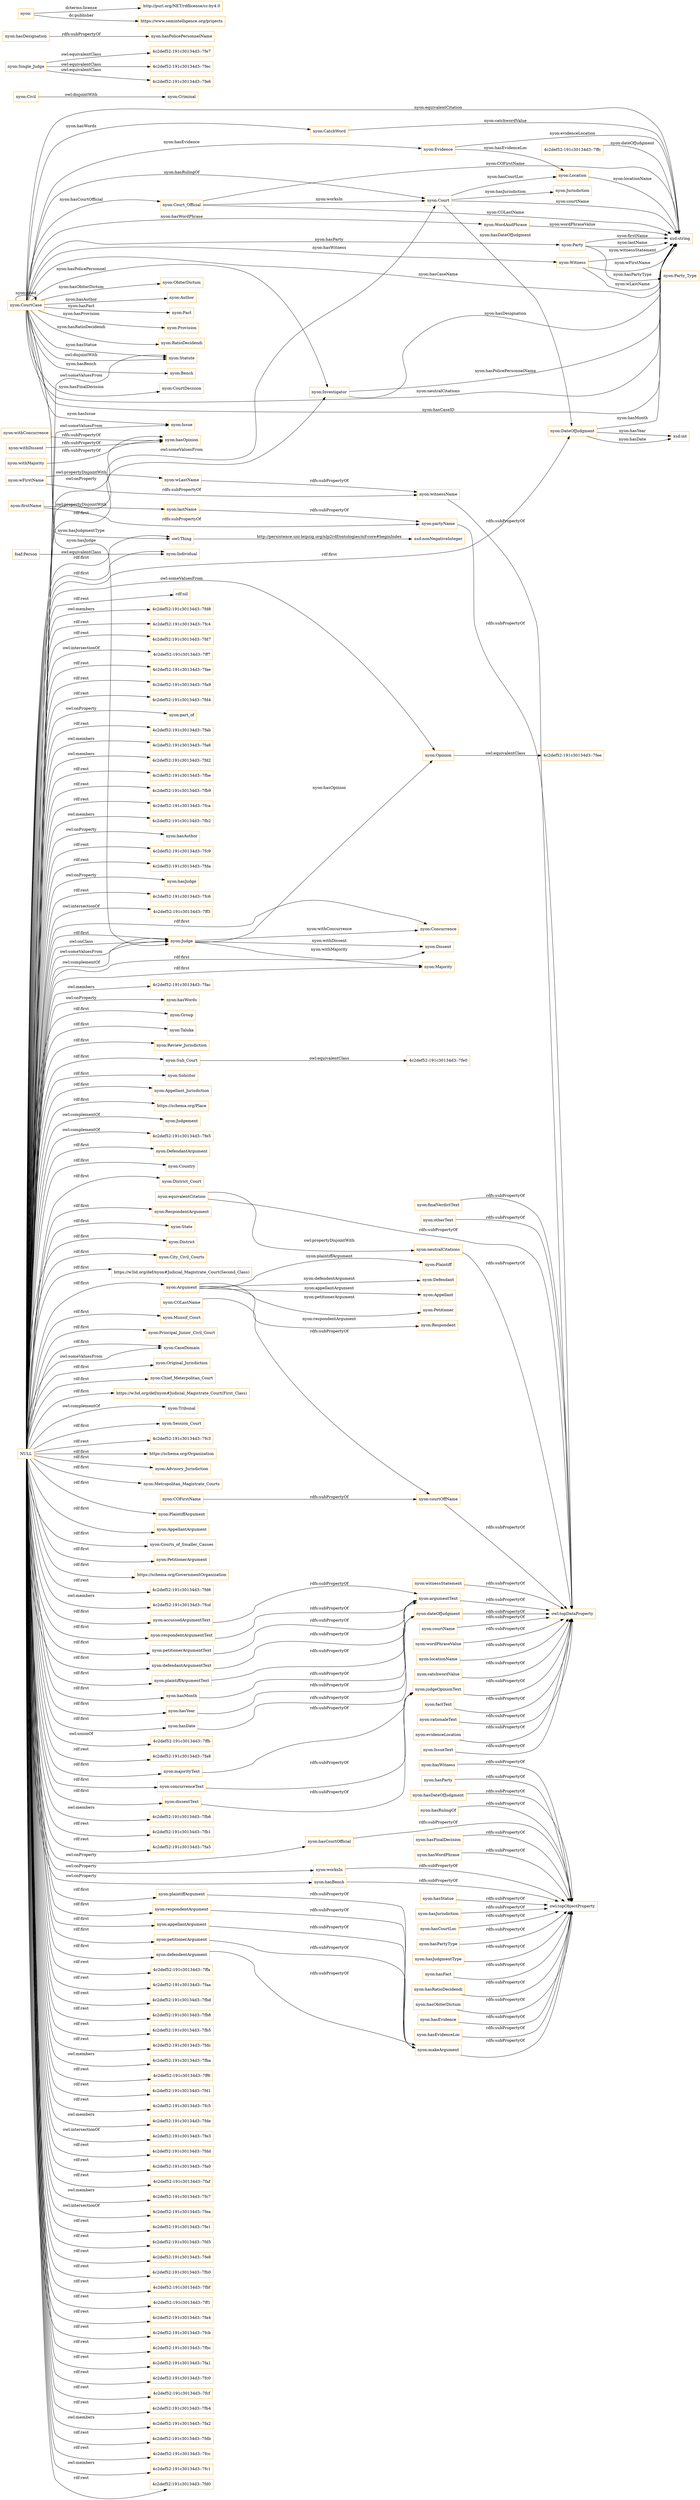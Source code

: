 digraph ar2dtool_diagram { 
rankdir=LR;
size="1501"
node [shape = rectangle, color="orange"]; "4c2def52:191c30134d3:-7ffc" "nyon:Issue" "nyon:Group" "nyon:Taluka" "nyon:Civil" "nyon:Review_Jurisdiction" "nyon:Sub_Court" "nyon:ObiterDictum" "nyon:Solicitor" "nyon:Appellant_Jurisdiction" "nyon:Jurisdiction" "https://schema.org/Place" "4c2def52:191c30134d3:-7fe7" "nyon:Evidence" "4c2def52:191c30134d3:-7fec" "nyon:Opinion" "nyon:Judgement" "nyon:Author" "nyon:CatchWord" "nyon:Plaintiff" "nyon:Court_Official" "nyon:WordAndPhrase" "4c2def52:191c30134d3:-7fe5" "nyon:DefendantArgument" "nyon:Country" "nyon:DateOfJudgment" "foaf:Person" "4c2def52:191c30134d3:-7fe0" "nyon:Party_Type" "nyon:Concurrence" "nyon:Fact" "nyon:District_Court" "nyon:RespondentArgument" "nyon:State" "nyon:Party" "nyon:District" "nyon:Provision" "nyon:Majority" "nyon:City_Civil_Courts" "nyon:Single_Judge" "https://w3id.org/def/nyon#Judicial_Magistrate_Court(Second_Class)" "nyon:Munsif_Court" "nyon:Principal_Junior_Civil_Court" "nyon:CaseDomain" "nyon:Original_Jurisdiction" "nyon:Chief_Meterpolitan_Court" "https://w3id.org/def/nyon#Judicial_Magistrate_Court(First_Class)" "nyon:RatioDecidendi" "nyon:Defendant" "nyon:Investigator" "nyon:Criminal" "nyon:Tribunal" "nyon:Session_Court" "nyon:Individual" "https://schema.org/Organization" "nyon:Appellant" "nyon:Advisory_Jurisdiction" "nyon:Court" "nyon:Statute" "4c2def52:191c30134d3:-7fee" "nyon:Witness" "nyon:Bench" "nyon:Metropolitan_Magistrate_Courts" "nyon:Judge" "nyon:CourtCase" "nyon:Petitioner" "nyon:Dissent" "nyon:Argument" "nyon:PlaintiffArgument" "nyon:AppellantArgument" "nyon:Location" "nyon:Courts_of_Smaller_Causes" "4c2def52:191c30134d3:-7fe6" "nyon:PetitionerArgument" "https://schema.org/GovernmentOrganization" "nyon:CourtDecision" "nyon:Respondent" ; /*classes style*/
	"nyon:witnessName" -> "owl:topDataProperty" [ label = "rdfs:subPropertyOf" ];
	"nyon:witnessStatement" -> "owl:topDataProperty" [ label = "rdfs:subPropertyOf" ];
	"nyon:defendantArgumentText" -> "nyon:argumentText" [ label = "rdfs:subPropertyOf" ];
	"nyon:wLastName" -> "nyon:witnessName" [ label = "rdfs:subPropertyOf" ];
	"nyon:withMajority" -> "nyon:hasOpinion" [ label = "rdfs:subPropertyOf" ];
	"nyon:equivalentCitation" -> "nyon:neutralCitations" [ label = "owl:propertyDisjointWith" ];
	"nyon:equivalentCitation" -> "owl:topDataProperty" [ label = "rdfs:subPropertyOf" ];
	"nyon:CourtCase" -> "nyon:Statute" [ label = "owl:disjointWith" ];
	"nyon:dateOfJudgment" -> "owl:topDataProperty" [ label = "rdfs:subPropertyOf" ];
	"nyon:hasYear" -> "nyon:dateOfJudgment" [ label = "rdfs:subPropertyOf" ];
	"nyon:partyName" -> "owl:topDataProperty" [ label = "rdfs:subPropertyOf" ];
	"nyon:courtOffName" -> "owl:topDataProperty" [ label = "rdfs:subPropertyOf" ];
	"nyon:courtName" -> "owl:topDataProperty" [ label = "rdfs:subPropertyOf" ];
	"nyon:Opinion" -> "4c2def52:191c30134d3:-7fee" [ label = "owl:equivalentClass" ];
	"nyon:plaintiffArgument" -> "nyon:makeArgument" [ label = "rdfs:subPropertyOf" ];
	"nyon:Sub_Court" -> "4c2def52:191c30134d3:-7fe0" [ label = "owl:equivalentClass" ];
	"nyon:hasDesignation" -> "nyon:hasPolicePersonnelName" [ label = "rdfs:subPropertyOf" ];
	"nyon:hasWitness" -> "owl:topObjectProperty" [ label = "rdfs:subPropertyOf" ];
	"nyon:Civil" -> "nyon:Criminal" [ label = "owl:disjointWith" ];
	"nyon:wordPhraseValue" -> "owl:topDataProperty" [ label = "rdfs:subPropertyOf" ];
	"nyon:locationName" -> "owl:topDataProperty" [ label = "rdfs:subPropertyOf" ];
	"nyon:hasParty" -> "owl:topObjectProperty" [ label = "rdfs:subPropertyOf" ];
	"nyon:hasDateOfJudgment" -> "owl:topObjectProperty" [ label = "rdfs:subPropertyOf" ];
	"nyon:hasRulingOf" -> "owl:topObjectProperty" [ label = "rdfs:subPropertyOf" ];
	"nyon:catchwordValue" -> "owl:topDataProperty" [ label = "rdfs:subPropertyOf" ];
	"nyon:hasCourtOfficial" -> "owl:topObjectProperty" [ label = "rdfs:subPropertyOf" ];
	"nyon:concurrenceText" -> "nyon:judgeOpinionText" [ label = "rdfs:subPropertyOf" ];
	"nyon:makeArgument" -> "owl:topObjectProperty" [ label = "rdfs:subPropertyOf" ];
	"nyon:hasFinalDecision" -> "owl:topObjectProperty" [ label = "rdfs:subPropertyOf" ];
	"nyon:factText" -> "owl:topDataProperty" [ label = "rdfs:subPropertyOf" ];
	"nyon:lastName" -> "nyon:partyName" [ label = "rdfs:subPropertyOf" ];
	"nyon:respondentArgument" -> "nyon:makeArgument" [ label = "rdfs:subPropertyOf" ];
	"nyon:hasWordPhrase" -> "owl:topObjectProperty" [ label = "rdfs:subPropertyOf" ];
	"NULL" -> "4c2def52:191c30134d3:-7ffa" [ label = "rdf:rest" ];
	"NULL" -> "4c2def52:191c30134d3:-7faa" [ label = "rdf:rest" ];
	"NULL" -> "nyon:dissentText" [ label = "rdf:first" ];
	"NULL" -> "nyon:District" [ label = "rdf:first" ];
	"NULL" -> "4c2def52:191c30134d3:-7fbd" [ label = "rdf:rest" ];
	"NULL" -> "nyon:Judge" [ label = "owl:onClass" ];
	"NULL" -> "4c2def52:191c30134d3:-7fb8" [ label = "rdf:rest" ];
	"NULL" -> "nyon:hasOpinion" [ label = "owl:onProperty" ];
	"NULL" -> "nyon:Judgement" [ label = "owl:complementOf" ];
	"NULL" -> "nyon:plaintiffArgument" [ label = "rdf:first" ];
	"NULL" -> "4c2def52:191c30134d3:-7fb5" [ label = "rdf:rest" ];
	"NULL" -> "4c2def52:191c30134d3:-7fdc" [ label = "rdf:rest" ];
	"NULL" -> "4c2def52:191c30134d3:-7fba" [ label = "owl:members" ];
	"NULL" -> "4c2def52:191c30134d3:-7ff6" [ label = "rdf:rest" ];
	"NULL" -> "nyon:Chief_Meterpolitan_Court" [ label = "rdf:first" ];
	"NULL" -> "nyon:defendantArgumentText" [ label = "rdf:first" ];
	"NULL" -> "nyon:hasYear" [ label = "rdf:first" ];
	"NULL" -> "nyon:Judge" [ label = "owl:someValuesFrom" ];
	"NULL" -> "4c2def52:191c30134d3:-7fd1" [ label = "rdf:rest" ];
	"NULL" -> "nyon:District_Court" [ label = "rdf:first" ];
	"NULL" -> "4c2def52:191c30134d3:-7fc5" [ label = "rdf:rest" ];
	"NULL" -> "nyon:Judge" [ label = "owl:complementOf" ];
	"NULL" -> "nyon:PetitionerArgument" [ label = "rdf:first" ];
	"NULL" -> "nyon:Principal_Junior_Civil_Court" [ label = "rdf:first" ];
	"NULL" -> "4c2def52:191c30134d3:-7fde" [ label = "owl:members" ];
	"NULL" -> "nyon:plaintiffArgumentText" [ label = "rdf:first" ];
	"NULL" -> "4c2def52:191c30134d3:-7fe3" [ label = "owl:intersectionOf" ];
	"NULL" -> "nyon:Issue" [ label = "owl:someValuesFrom" ];
	"NULL" -> "4c2def52:191c30134d3:-7fdd" [ label = "rdf:rest" ];
	"NULL" -> "4c2def52:191c30134d3:-7fa0" [ label = "rdf:rest" ];
	"NULL" -> "nyon:Taluka" [ label = "rdf:first" ];
	"NULL" -> "nyon:Majority" [ label = "rdf:first" ];
	"NULL" -> "4c2def52:191c30134d3:-7faf" [ label = "rdf:rest" ];
	"NULL" -> "nyon:Investigator" [ label = "rdf:first" ];
	"NULL" -> "4c2def52:191c30134d3:-7fc7" [ label = "owl:members" ];
	"NULL" -> "4c2def52:191c30134d3:-7fea" [ label = "owl:intersectionOf" ];
	"NULL" -> "4c2def52:191c30134d3:-7fe1" [ label = "rdf:rest" ];
	"NULL" -> "https://w3id.org/def/nyon#Judicial_Magistrate_Court(Second_Class)" [ label = "rdf:first" ];
	"NULL" -> "4c2def52:191c30134d3:-7fd5" [ label = "rdf:rest" ];
	"NULL" -> "nyon:appellantArgument" [ label = "rdf:first" ];
	"NULL" -> "nyon:majorityText" [ label = "rdf:first" ];
	"NULL" -> "nyon:respondentArgument" [ label = "rdf:first" ];
	"NULL" -> "4c2def52:191c30134d3:-7fe8" [ label = "rdf:rest" ];
	"NULL" -> "nyon:hasCourtOfficial" [ label = "owl:onProperty" ];
	"NULL" -> "4c2def52:191c30134d3:-7fb0" [ label = "rdf:rest" ];
	"NULL" -> "4c2def52:191c30134d3:-7fbf" [ label = "rdf:rest" ];
	"NULL" -> "nyon:worksIn" [ label = "owl:onProperty" ];
	"NULL" -> "4c2def52:191c30134d3:-7ff1" [ label = "rdf:rest" ];
	"NULL" -> "nyon:Opinion" [ label = "owl:someValuesFrom" ];
	"NULL" -> "4c2def52:191c30134d3:-7fa4" [ label = "rdf:rest" ];
	"NULL" -> "nyon:petitionerArgument" [ label = "rdf:first" ];
	"NULL" -> "4c2def52:191c30134d3:-7fcb" [ label = "rdf:rest" ];
	"NULL" -> "nyon:DefendantArgument" [ label = "rdf:first" ];
	"NULL" -> "nyon:PlaintiffArgument" [ label = "rdf:first" ];
	"NULL" -> "4c2def52:191c30134d3:-7fbc" [ label = "rdf:rest" ];
	"NULL" -> "nyon:accussedArgumentText" [ label = "rdf:first" ];
	"NULL" -> "4c2def52:191c30134d3:-7fa1" [ label = "rdf:rest" ];
	"NULL" -> "nyon:defendentArgument" [ label = "rdf:first" ];
	"NULL" -> "nyon:Individual" [ label = "rdf:first" ];
	"NULL" -> "4c2def52:191c30134d3:-7fc0" [ label = "rdf:rest" ];
	"NULL" -> "4c2def52:191c30134d3:-7fcf" [ label = "rdf:rest" ];
	"NULL" -> "nyon:CaseDomain" [ label = "rdf:first" ];
	"NULL" -> "4c2def52:191c30134d3:-7fb4" [ label = "rdf:rest" ];
	"NULL" -> "4c2def52:191c30134d3:-7fa2" [ label = "owl:members" ];
	"NULL" -> "4c2def52:191c30134d3:-7fdb" [ label = "rdf:rest" ];
	"NULL" -> "nyon:Dissent" [ label = "rdf:first" ];
	"NULL" -> "4c2def52:191c30134d3:-7fcc" [ label = "rdf:rest" ];
	"NULL" -> "4c2def52:191c30134d3:-7fc1" [ label = "owl:members" ];
	"NULL" -> "nyon:Munsif_Court" [ label = "rdf:first" ];
	"NULL" -> "nyon:CaseDomain" [ label = "owl:someValuesFrom" ];
	"NULL" -> "nyon:Solicitor" [ label = "rdf:first" ];
	"NULL" -> "4c2def52:191c30134d3:-7fd0" [ label = "rdf:rest" ];
	"NULL" -> "rdf:nil" [ label = "rdf:rest" ];
	"NULL" -> "https://schema.org/Organization" [ label = "rdf:first" ];
	"NULL" -> "4c2def52:191c30134d3:-7fd8" [ label = "owl:members" ];
	"NULL" -> "nyon:respondentArgumentText" [ label = "rdf:first" ];
	"NULL" -> "4c2def52:191c30134d3:-7fc4" [ label = "rdf:rest" ];
	"NULL" -> "nyon:Appellant_Jurisdiction" [ label = "rdf:first" ];
	"NULL" -> "4c2def52:191c30134d3:-7fd7" [ label = "rdf:rest" ];
	"NULL" -> "4c2def52:191c30134d3:-7ff7" [ label = "owl:intersectionOf" ];
	"NULL" -> "nyon:hasDate" [ label = "rdf:first" ];
	"NULL" -> "nyon:petitionerArgumentText" [ label = "rdf:first" ];
	"NULL" -> "4c2def52:191c30134d3:-7fae" [ label = "rdf:rest" ];
	"NULL" -> "4c2def52:191c30134d3:-7fa9" [ label = "rdf:rest" ];
	"NULL" -> "nyon:Judge" [ label = "rdf:first" ];
	"NULL" -> "nyon:Courts_of_Smaller_Causes" [ label = "rdf:first" ];
	"NULL" -> "4c2def52:191c30134d3:-7fd4" [ label = "rdf:rest" ];
	"NULL" -> "nyon:part_of" [ label = "owl:onProperty" ];
	"NULL" -> "nyon:Argument" [ label = "rdf:first" ];
	"NULL" -> "4c2def52:191c30134d3:-7fab" [ label = "rdf:rest" ];
	"NULL" -> "4c2def52:191c30134d3:-7fa6" [ label = "owl:members" ];
	"NULL" -> "4c2def52:191c30134d3:-7fd2" [ label = "owl:members" ];
	"NULL" -> "4c2def52:191c30134d3:-7fbe" [ label = "rdf:rest" ];
	"NULL" -> "4c2def52:191c30134d3:-7fb9" [ label = "rdf:rest" ];
	"NULL" -> "owl:Thing" [ label = "rdf:first" ];
	"NULL" -> "nyon:Court" [ label = "owl:someValuesFrom" ];
	"NULL" -> "nyon:Sub_Court" [ label = "rdf:first" ];
	"NULL" -> "4c2def52:191c30134d3:-7fca" [ label = "rdf:rest" ];
	"NULL" -> "nyon:Group" [ label = "rdf:first" ];
	"NULL" -> "4c2def52:191c30134d3:-7fb2" [ label = "owl:members" ];
	"NULL" -> "nyon:DateOfJudgment" [ label = "rdf:first" ];
	"NULL" -> "nyon:hasAuthor" [ label = "owl:onProperty" ];
	"NULL" -> "nyon:Review_Jurisdiction" [ label = "rdf:first" ];
	"NULL" -> "nyon:hasMonth" [ label = "rdf:first" ];
	"NULL" -> "4c2def52:191c30134d3:-7fc9" [ label = "rdf:rest" ];
	"NULL" -> "nyon:Session_Court" [ label = "rdf:first" ];
	"NULL" -> "4c2def52:191c30134d3:-7fda" [ label = "rdf:rest" ];
	"NULL" -> "nyon:hasJudge" [ label = "owl:onProperty" ];
	"NULL" -> "nyon:concurrenceText" [ label = "rdf:first" ];
	"NULL" -> "4c2def52:191c30134d3:-7fe5" [ label = "owl:complementOf" ];
	"NULL" -> "nyon:Advisory_Jurisdiction" [ label = "rdf:first" ];
	"NULL" -> "4c2def52:191c30134d3:-7fc6" [ label = "rdf:rest" ];
	"NULL" -> "4c2def52:191c30134d3:-7ff3" [ label = "owl:intersectionOf" ];
	"NULL" -> "4c2def52:191c30134d3:-7fac" [ label = "owl:members" ];
	"NULL" -> "https://schema.org/Place" [ label = "rdf:first" ];
	"NULL" -> "nyon:RespondentArgument" [ label = "rdf:first" ];
	"NULL" -> "nyon:hasWords" [ label = "owl:onProperty" ];
	"NULL" -> "nyon:Original_Jurisdiction" [ label = "rdf:first" ];
	"NULL" -> "4c2def52:191c30134d3:-7fc3" [ label = "rdf:rest" ];
	"NULL" -> "https://w3id.org/def/nyon#Judicial_Magistrate_Court(First_Class)" [ label = "rdf:first" ];
	"NULL" -> "nyon:Statute" [ label = "owl:someValuesFrom" ];
	"NULL" -> "https://schema.org/GovernmentOrganization" [ label = "rdf:first" ];
	"NULL" -> "nyon:Concurrence" [ label = "rdf:first" ];
	"NULL" -> "nyon:AppellantArgument" [ label = "rdf:first" ];
	"NULL" -> "4c2def52:191c30134d3:-7fd6" [ label = "rdf:rest" ];
	"NULL" -> "4c2def52:191c30134d3:-7fcd" [ label = "owl:members" ];
	"NULL" -> "4c2def52:191c30134d3:-7ffb" [ label = "owl:unionOf" ];
	"NULL" -> "nyon:Country" [ label = "rdf:first" ];
	"NULL" -> "4c2def52:191c30134d3:-7fa8" [ label = "rdf:rest" ];
	"NULL" -> "4c2def52:191c30134d3:-7fb6" [ label = "owl:members" ];
	"NULL" -> "nyon:State" [ label = "rdf:first" ];
	"NULL" -> "nyon:Metropolitan_Magistrate_Courts" [ label = "rdf:first" ];
	"NULL" -> "4c2def52:191c30134d3:-7fb1" [ label = "rdf:rest" ];
	"NULL" -> "nyon:hasBench" [ label = "owl:onProperty" ];
	"NULL" -> "4c2def52:191c30134d3:-7fa5" [ label = "rdf:rest" ];
	"NULL" -> "nyon:Tribunal" [ label = "owl:complementOf" ];
	"NULL" -> "nyon:City_Civil_Courts" [ label = "rdf:first" ];
	"nyon:judgeOpinionText" -> "owl:topDataProperty" [ label = "rdfs:subPropertyOf" ];
	"nyon:dissentText" -> "nyon:judgeOpinionText" [ label = "rdfs:subPropertyOf" ];
	"nyon:hasStatue" -> "owl:topObjectProperty" [ label = "rdfs:subPropertyOf" ];
	"nyon:hasJurisdiction" -> "owl:topObjectProperty" [ label = "rdfs:subPropertyOf" ];
	"nyon:firstName" -> "nyon:lastName" [ label = "owl:propertyDisjointWith" ];
	"nyon:firstName" -> "nyon:partyName" [ label = "rdfs:subPropertyOf" ];
	"nyon:defendentArgument" -> "nyon:makeArgument" [ label = "rdfs:subPropertyOf" ];
	"nyon:hasBench" -> "owl:topObjectProperty" [ label = "rdfs:subPropertyOf" ];
	"nyon:majorityText" -> "nyon:judgeOpinionText" [ label = "rdfs:subPropertyOf" ];
	"nyon:hasCourtLoc" -> "owl:topObjectProperty" [ label = "rdfs:subPropertyOf" ];
	"nyon:Single_Judge" -> "4c2def52:191c30134d3:-7fe6" [ label = "owl:equivalentClass" ];
	"nyon:Single_Judge" -> "4c2def52:191c30134d3:-7fe7" [ label = "owl:equivalentClass" ];
	"nyon:Single_Judge" -> "4c2def52:191c30134d3:-7fec" [ label = "owl:equivalentClass" ];
	"nyon:rationaleText" -> "owl:topDataProperty" [ label = "rdfs:subPropertyOf" ];
	"nyon:evidenceLocation" -> "owl:topDataProperty" [ label = "rdfs:subPropertyOf" ];
	"nyon:wFirstName" -> "nyon:wLastName" [ label = "owl:propertyDisjointWith" ];
	"nyon:wFirstName" -> "nyon:witnessName" [ label = "rdfs:subPropertyOf" ];
	"nyon:hasPartyType" -> "owl:topObjectProperty" [ label = "rdfs:subPropertyOf" ];
	"nyon:hasDate" -> "nyon:dateOfJudgment" [ label = "rdfs:subPropertyOf" ];
	"nyon:petitionerArgument" -> "nyon:makeArgument" [ label = "rdfs:subPropertyOf" ];
	"nyon:argumentText" -> "owl:topDataProperty" [ label = "rdfs:subPropertyOf" ];
	"nyon:IssueText" -> "owl:topDataProperty" [ label = "rdfs:subPropertyOf" ];
	"nyon:" -> "http://purl.org/NET/rdflicense/cc-by4.0" [ label = "dcterms:license" ];
	"nyon:" -> "https://www.semintelligence.org/projects" [ label = "dc:publisher" ];
	"nyon:withConcurrence" -> "nyon:hasOpinion" [ label = "rdfs:subPropertyOf" ];
	"nyon:finalVerdictText" -> "owl:topDataProperty" [ label = "rdfs:subPropertyOf" ];
	"nyon:accussedArgumentText" -> "nyon:argumentText" [ label = "rdfs:subPropertyOf" ];
	"nyon:hasJudgmentType" -> "owl:topObjectProperty" [ label = "rdfs:subPropertyOf" ];
	"foaf:Person" -> "nyon:Individual" [ label = "owl:equivalentClass" ];
	"nyon:appellantArgument" -> "nyon:makeArgument" [ label = "rdfs:subPropertyOf" ];
	"nyon:hasFact" -> "owl:topObjectProperty" [ label = "rdfs:subPropertyOf" ];
	"nyon:plaintiffArgumentText" -> "nyon:argumentText" [ label = "rdfs:subPropertyOf" ];
	"nyon:petitionerArgumentText" -> "nyon:argumentText" [ label = "rdfs:subPropertyOf" ];
	"nyon:neutralCitations" -> "owl:topDataProperty" [ label = "rdfs:subPropertyOf" ];
	"nyon:hasRatioDecidendi" -> "owl:topObjectProperty" [ label = "rdfs:subPropertyOf" ];
	"nyon:withDissent" -> "nyon:hasOpinion" [ label = "rdfs:subPropertyOf" ];
	"nyon:hasObiterDictum" -> "owl:topObjectProperty" [ label = "rdfs:subPropertyOf" ];
	"nyon:worksIn" -> "owl:topObjectProperty" [ label = "rdfs:subPropertyOf" ];
	"nyon:hasMonth" -> "nyon:dateOfJudgment" [ label = "rdfs:subPropertyOf" ];
	"nyon:COFirstName" -> "nyon:courtOffName" [ label = "rdfs:subPropertyOf" ];
	"nyon:hasEvidence" -> "owl:topObjectProperty" [ label = "rdfs:subPropertyOf" ];
	"nyon:hasEvidenceLoc" -> "owl:topObjectProperty" [ label = "rdfs:subPropertyOf" ];
	"nyon:COLastName" -> "nyon:courtOffName" [ label = "rdfs:subPropertyOf" ];
	"nyon:respondentArgumentText" -> "nyon:argumentText" [ label = "rdfs:subPropertyOf" ];
	"nyon:otherText" -> "owl:topDataProperty" [ label = "rdfs:subPropertyOf" ];
	"nyon:Party" -> "xsd:string" [ label = "nyon:firstName" ];
	"nyon:Witness" -> "xsd:string" [ label = "nyon:witnessStatement" ];
	"nyon:CourtCase" -> "nyon:CourtCase" [ label = "nyon:cited" ];
	"nyon:CourtCase" -> "xsd:string" [ label = "nyon:hasCaseName" ];
	"nyon:DateOfJudgment" -> "xsd:int" [ label = "nyon:hasDate" ];
	"nyon:Court_Official" -> "nyon:Court" [ label = "nyon:worksIn" ];
	"nyon:CourtCase" -> "nyon:Bench" [ label = "nyon:hasBench" ];
	"nyon:Court_Official" -> "xsd:string" [ label = "nyon:COFirstName" ];
	"nyon:Judge" -> "nyon:Majority" [ label = "nyon:withMajority" ];
	"nyon:DateOfJudgment" -> "xsd:int" [ label = "nyon:hasYear" ];
	"nyon:CourtCase" -> "nyon:Statute" [ label = "nyon:hasStatue" ];
	"nyon:Argument" -> "nyon:Appellant" [ label = "nyon:appellantArgument" ];
	"nyon:CourtCase" -> "nyon:CourtDecision" [ label = "nyon:hasFinalDecision" ];
	"nyon:Party" -> "nyon:Party_Type" [ label = "nyon:hasPartyType" ];
	"nyon:CourtCase" -> "nyon:Party" [ label = "nyon:hasParty" ];
	"nyon:CourtCase" -> "nyon:Court_Official" [ label = "nyon:hasCourtOfficial" ];
	"nyon:CourtCase" -> "xsd:string" [ label = "nyon:neutralCitations" ];
	"nyon:Argument" -> "nyon:Respondent" [ label = "nyon:respondentArgument" ];
	"nyon:Judge" -> "nyon:Opinion" [ label = "nyon:hasOpinion" ];
	"nyon:Argument" -> "nyon:Petitioner" [ label = "nyon:petitionerArgument" ];
	"nyon:Court" -> "xsd:string" [ label = "nyon:courtName" ];
	"4c2def52:191c30134d3:-7ffc" -> "xsd:string" [ label = "nyon:dateOfJudgment" ];
	"nyon:Court" -> "nyon:Jurisdiction" [ label = "nyon:hasJurisdiction" ];
	"nyon:Witness" -> "xsd:string" [ label = "nyon:wFirstName" ];
	"nyon:CourtCase" -> "nyon:Witness" [ label = "nyon:hasWitness" ];
	"nyon:CourtCase" -> "nyon:Provision" [ label = "nyon:hasProvision" ];
	"nyon:CatchWord" -> "xsd:string" [ label = "nyon:catchwordValue" ];
	"nyon:CourtCase" -> "nyon:Issue" [ label = "nyon:hasIssue" ];
	"nyon:Argument" -> "nyon:Defendant" [ label = "nyon:defendentArgument" ];
	"nyon:Witness" -> "xsd:string" [ label = "nyon:wLastName" ];
	"nyon:Court_Official" -> "xsd:string" [ label = "nyon:COLastName" ];
	"nyon:CourtCase" -> "nyon:CatchWord" [ label = "nyon:hasWords" ];
	"nyon:Judge" -> "nyon:Dissent" [ label = "nyon:withDissent" ];
	"nyon:Judge" -> "nyon:Concurrence" [ label = "nyon:withConcurrence" ];
	"nyon:CourtCase" -> "nyon:Investigator" [ label = "nyon:hasPolicePersonnel" ];
	"nyon:Evidence" -> "xsd:string" [ label = "nyon:evidenceLocation" ];
	"nyon:CourtCase" -> "nyon:Fact" [ label = "nyon:hasFact" ];
	"nyon:Party" -> "xsd:string" [ label = "nyon:lastName" ];
	"nyon:CourtCase" -> "owl:Thing" [ label = "nyon:hasJudgmentType" ];
	"nyon:Argument" -> "nyon:Plaintiff" [ label = "nyon:plaintiffArgument" ];
	"nyon:Court" -> "nyon:DateOfJudgment" [ label = "nyon:hasDateOfJudgment" ];
	"nyon:CourtCase" -> "nyon:ObiterDictum" [ label = "nyon:hasObiterDictum" ];
	"nyon:CourtCase" -> "xsd:string" [ label = "nyon:hasCaseID" ];
	"nyon:Location" -> "xsd:string" [ label = "nyon:locationName" ];
	"nyon:CourtCase" -> "nyon:Author" [ label = "nyon:hasAuthor" ];
	"nyon:CourtCase" -> "nyon:WordAndPhrase" [ label = "nyon:hasWordPhrase" ];
	"nyon:DateOfJudgment" -> "xsd:string" [ label = "nyon:hasMonth" ];
	"nyon:Investigator" -> "xsd:string" [ label = "nyon:hasDesignation" ];
	"nyon:CourtCase" -> "nyon:RatioDecidendi" [ label = "nyon:hasRatioDecidendi" ];
	"nyon:CourtCase" -> "nyon:Judge" [ label = "nyon:hasJudge" ];
	"nyon:Court" -> "nyon:Location" [ label = "nyon:hasCourtLoc" ];
	"nyon:CourtCase" -> "nyon:Evidence" [ label = "nyon:hasEvidence" ];
	"nyon:Evidence" -> "nyon:Location" [ label = "nyon:hasEvidenceLoc" ];
	"nyon:WordAndPhrase" -> "xsd:string" [ label = "nyon:wordPhraseValue" ];
	"owl:Thing" -> "xsd:nonNegativeInteger" [ label = "http://persistence.uni-leipzig.org/nlp2rdf/ontologies/nif-core#beginIndex" ];
	"nyon:CourtCase" -> "nyon:Court" [ label = "nyon:hasRulingOf" ];
	"nyon:CourtCase" -> "xsd:string" [ label = "nyon:equivalentCitation" ];
	"nyon:Investigator" -> "xsd:string" [ label = "nyon:hasPolicePersonnelName" ];

}
